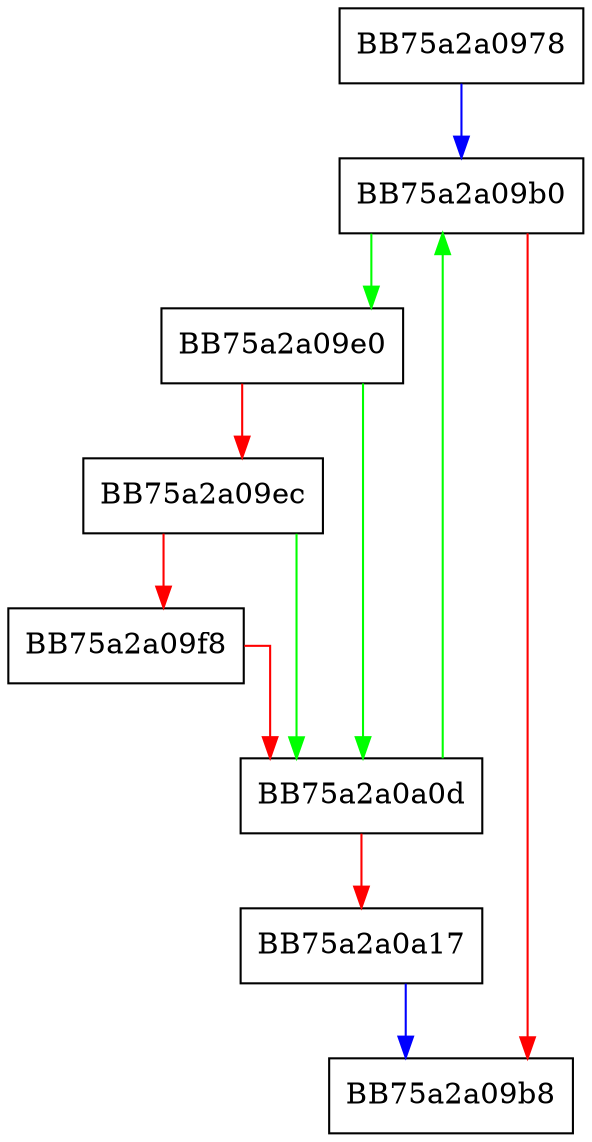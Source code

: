 digraph sqlite3VtabSync {
  node [shape="box"];
  graph [splines=ortho];
  BB75a2a0978 -> BB75a2a09b0 [color="blue"];
  BB75a2a09b0 -> BB75a2a09e0 [color="green"];
  BB75a2a09b0 -> BB75a2a09b8 [color="red"];
  BB75a2a09e0 -> BB75a2a0a0d [color="green"];
  BB75a2a09e0 -> BB75a2a09ec [color="red"];
  BB75a2a09ec -> BB75a2a0a0d [color="green"];
  BB75a2a09ec -> BB75a2a09f8 [color="red"];
  BB75a2a09f8 -> BB75a2a0a0d [color="red"];
  BB75a2a0a0d -> BB75a2a09b0 [color="green"];
  BB75a2a0a0d -> BB75a2a0a17 [color="red"];
  BB75a2a0a17 -> BB75a2a09b8 [color="blue"];
}